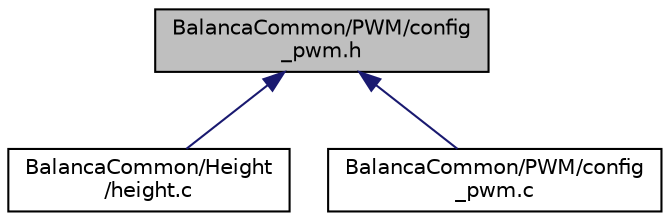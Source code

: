 digraph "BalancaCommon/PWM/config_pwm.h"
{
  edge [fontname="Helvetica",fontsize="10",labelfontname="Helvetica",labelfontsize="10"];
  node [fontname="Helvetica",fontsize="10",shape=record];
  Node2 [label="BalancaCommon/PWM/config\l_pwm.h",height=0.2,width=0.4,color="black", fillcolor="grey75", style="filled", fontcolor="black"];
  Node2 -> Node3 [dir="back",color="midnightblue",fontsize="10",style="solid",fontname="Helvetica"];
  Node3 [label="BalancaCommon/Height\l/height.c",height=0.2,width=0.4,color="black", fillcolor="white", style="filled",URL="$height_8c.html",tooltip="Creates the bursts needed to the ultrasonic sensor work, so it is possible to calculate the height of..."];
  Node2 -> Node4 [dir="back",color="midnightblue",fontsize="10",style="solid",fontname="Helvetica"];
  Node4 [label="BalancaCommon/PWM/config\l_pwm.c",height=0.2,width=0.4,color="black", fillcolor="white", style="filled",URL="$config__pwm_8c.html",tooltip="Configure the PWM (Pulse Width Modulation) and it is defined to calculate the height. "];
}
